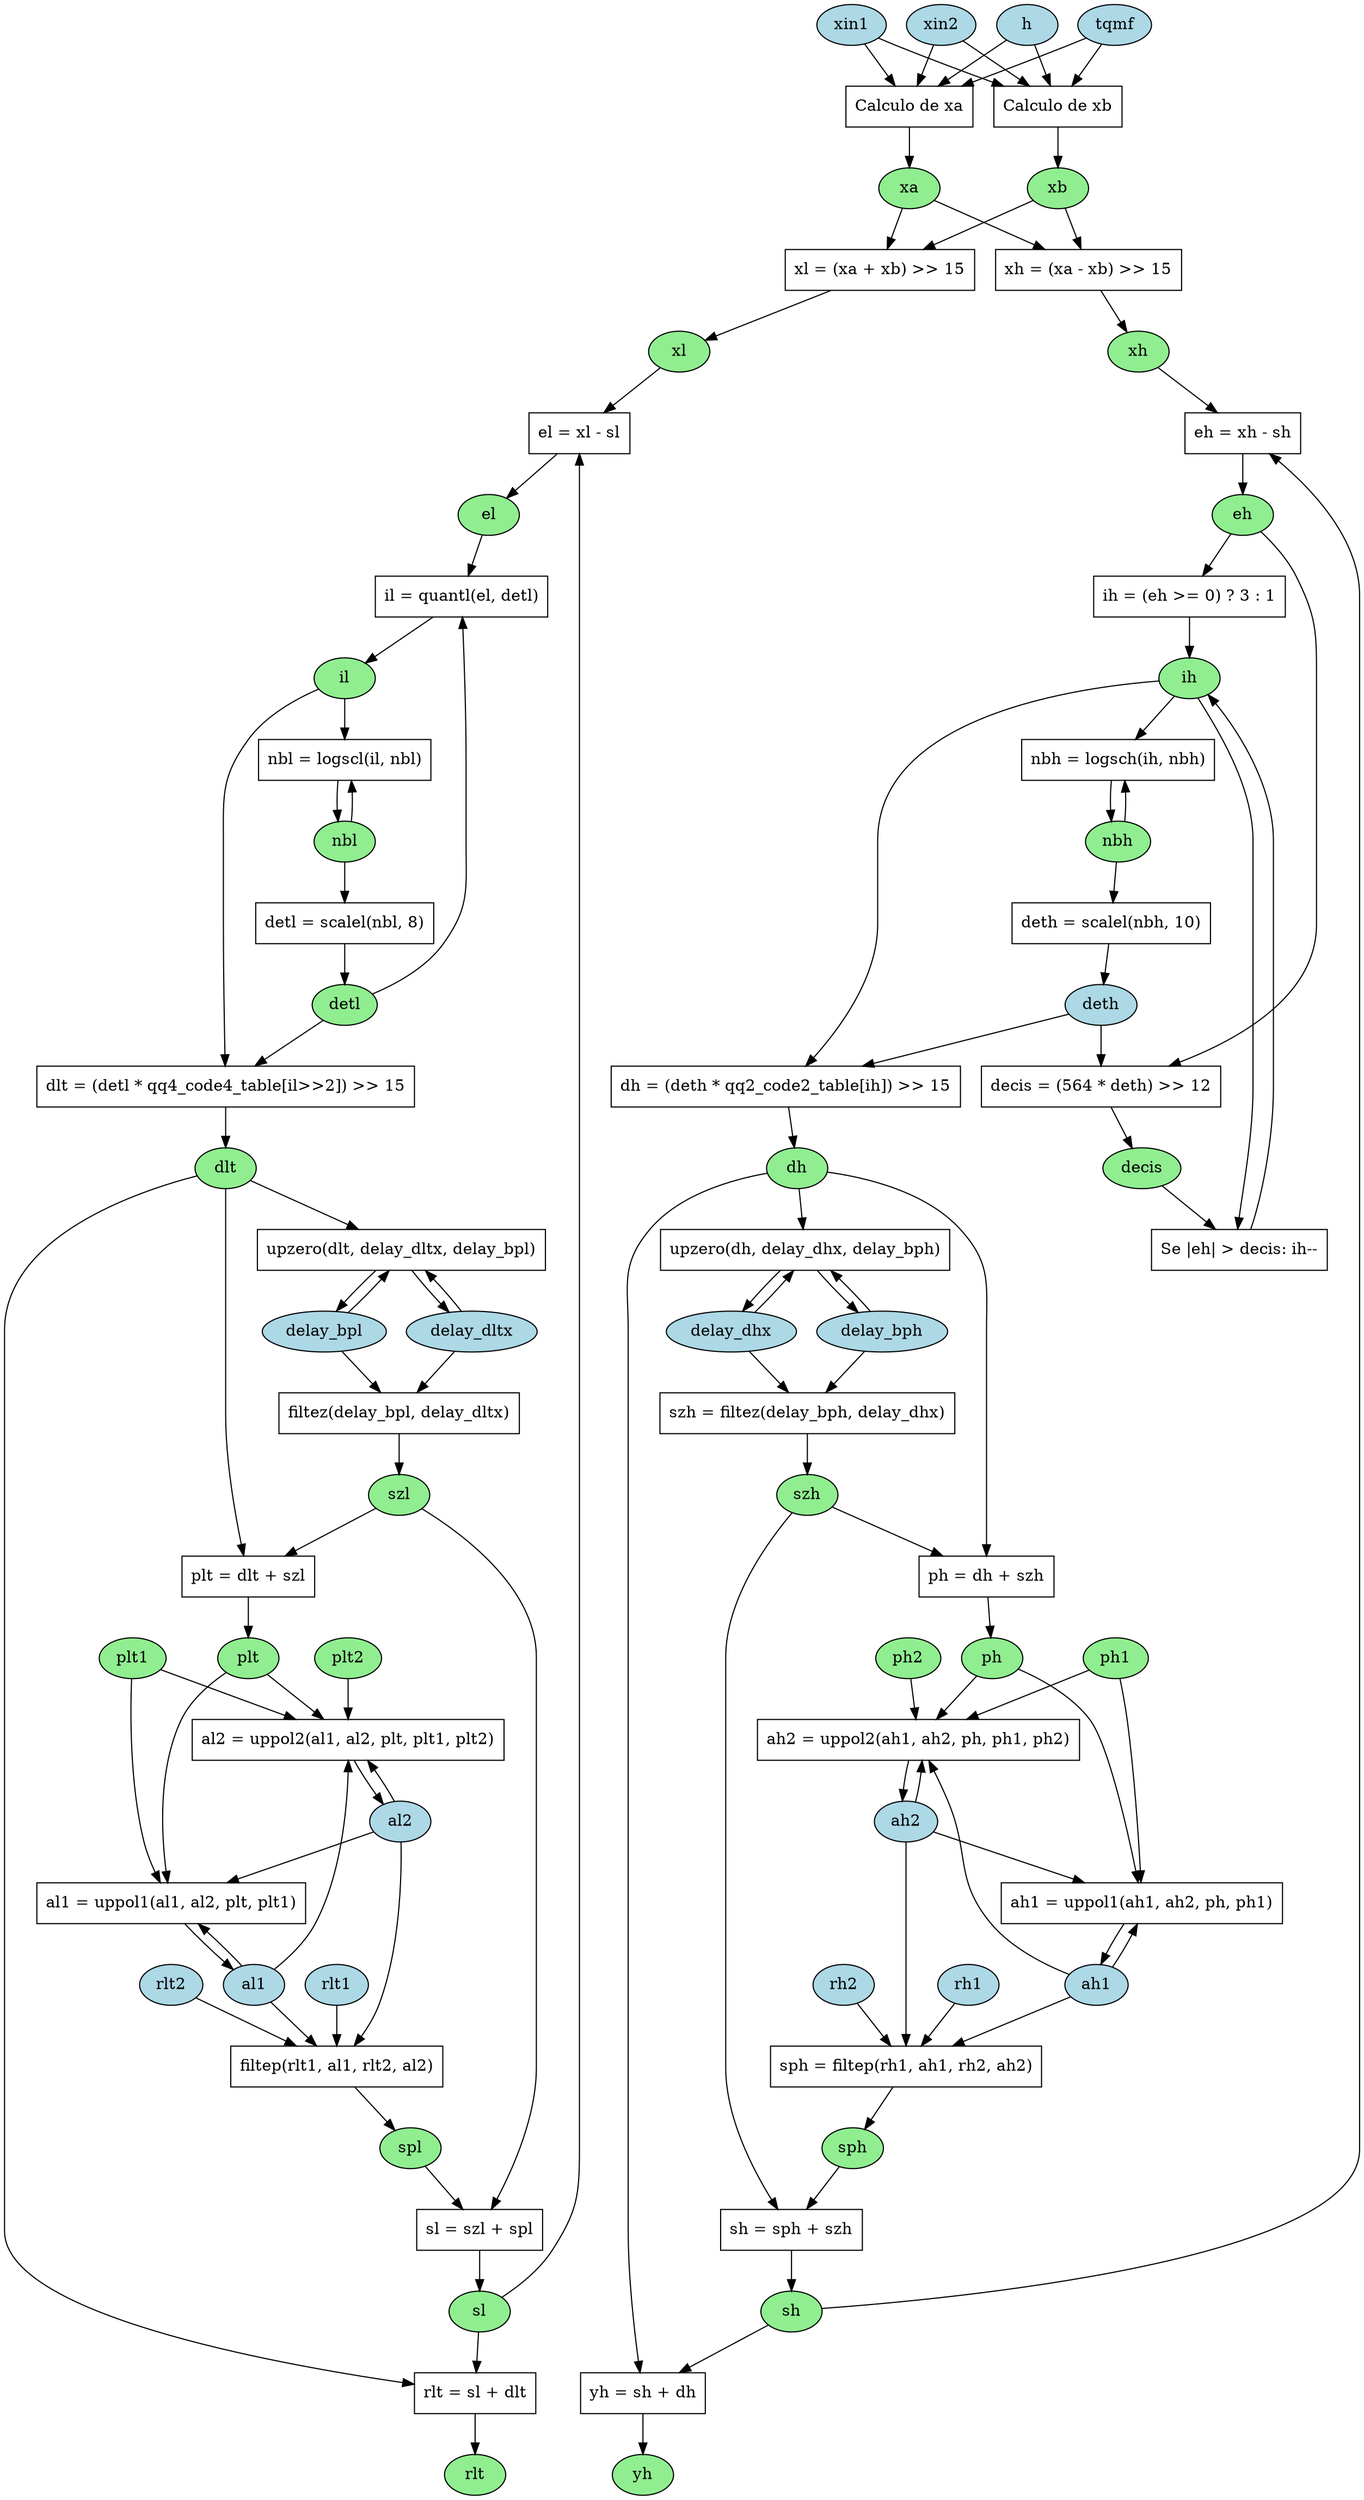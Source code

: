 digraph encode_DFG {
    node [shape=ellipse, style=filled, fillcolor=lightblue];
    xin1; xin2; h; tqmf; delay_bpl; delay_dltx; rlt1; al1; rlt2; al2; deth; delay_bph; delay_dhx; rh1; ah1; rh2; ah2;

    node [shape=box, style="", fillcolor=""];
    op_xa [label="Calculo de xa"];
    op_xb [label="Calculo de xb"];
    op_xl [label="xl = (xa + xb) >> 15"];
    op_xh [label="xh = (xa - xb) >> 15"];
    op_szl [label="filtez(delay_bpl, delay_dltx)"];
    op_spl [label="filtep(rlt1, al1, rlt2, al2)"];
    op_sl [label="sl = szl + spl"];
    op_el [label="el = xl - sl"];
    op_il [label="il = quantl(el, detl)"];
    op_dlt [label="dlt = (detl * qq4_code4_table[il>>2]) >> 15"];
    op_nbl [label="nbl = logscl(il, nbl)"];
    op_detl [label="detl = scalel(nbl, 8)"];
    op_plt [label="plt = dlt + szl"];
    op_upzero [label="upzero(dlt, delay_dltx, delay_bpl)"];
    op_uppol2_lower [label="al2 = uppol2(al1, al2, plt, plt1, plt2)"];
    op_uppol1_lower [label="al1 = uppol1(al1, al2, plt, plt1)"];
    op_rlt [label="rlt = sl + dlt"];

    op_szh [label="szh = filtez(delay_bph, delay_dhx)"];
    op_sph [label="sph = filtep(rh1, ah1, rh2, ah2)"];
    op_sh [label="sh = sph + szh"];
    op_eh [label="eh = xh - sh"];
    op_ih_cond [label="ih = (eh >= 0) ? 3 : 1"];
    op_decis [label="decis = (564 * deth) >> 12"];
    op_ih_decrement [label="Se |eh| > decis: ih--"];
    op_dh [label="dh = (deth * qq2_code2_table[ih]) >> 15"];
    op_nbh [label="nbh = logsch(ih, nbh)"];
    op_deth [label="deth = scalel(nbh, 10)"];
    op_ph [label="ph = dh + szh"];
    op_upzero_high [label="upzero(dh, delay_dhx, delay_bph)"];
    op_uppol2_high [label="ah2 = uppol2(ah1, ah2, ph, ph1, ph2)"];
    op_uppol1_high [label="ah1 = uppol1(ah1, ah2, ph, ph1)"];
    op_yh [label="yh = sh + dh"];

    node [shape=ellipse, style=filled, fillcolor=lightgreen];
    xa; xb; xl; xh; szl; spl; sl; el; il; dlt; nbl; detl; plt; al2; al1; rlt;
    szh; sph; sh; eh; ih; decis; dh; nbh; deth; ph; ah2; ah1; yh;

    xin1 -> op_xa;
    xin2 -> op_xa;
    h -> op_xa;
    tqmf -> op_xa;
    xin1 -> op_xb;
    xin2 -> op_xb;
    h -> op_xb;
    tqmf -> op_xb;

    op_xa -> xa;
    op_xb -> xb;

    xa -> op_xl;
    xb -> op_xl;
    xa -> op_xh;
    xb -> op_xh;

    op_xl -> xl;
    op_xh -> xh;

    xl -> op_el;
    delay_bpl -> op_szl;
    delay_dltx -> op_szl;
    op_szl -> szl;
    rlt1 -> op_spl;
    al1 -> op_spl;
    rlt2 -> op_spl;
    al2 -> op_spl;
    op_spl -> spl;
    szl -> op_sl;
    spl -> op_sl;
    op_sl -> sl;
    sl -> op_el;
    op_el -> el;
    el -> op_il;
    detl -> op_il;
    op_il -> il;
    il -> op_dlt;
    detl -> op_dlt;
    op_dlt -> dlt;
    il -> op_nbl;
    nbl -> op_nbl;
    op_nbl -> nbl;
    nbl -> op_detl;
    op_detl -> detl;
    dlt -> op_plt;
    szl -> op_plt;
    op_plt -> plt;
    dlt -> op_upzero;
    delay_dltx -> op_upzero;
    delay_bpl -> op_upzero;
    op_upzero -> delay_bpl;
    op_upzero -> delay_dltx;
    plt -> op_uppol2_lower;
    plt1 -> op_uppol2_lower;
    plt2 -> op_uppol2_lower;
    al1 -> op_uppol2_lower;
    al2 -> op_uppol2_lower;
    op_uppol2_lower -> al2;
    plt -> op_uppol1_lower;
    plt1 -> op_uppol1_lower;
    al1 -> op_uppol1_lower;
    al2 -> op_uppol1_lower;
    op_uppol1_lower -> al1;
    sl -> op_rlt;
    dlt -> op_rlt;
    op_rlt -> rlt;

    delay_bph -> op_szh;
    delay_dhx -> op_szh;
    op_szh -> szh;
    rh1 -> op_sph;
    ah1 -> op_sph;
    rh2 -> op_sph;
    ah2 -> op_sph;
    op_sph -> sph;
    sph -> op_sh;
    szh -> op_sh;
    op_sh -> sh;
    xh -> op_eh;
    sh -> op_eh;
    op_eh -> eh;
    eh -> op_ih_cond;
    op_ih_cond -> ih;
    eh -> op_decis;
    deth -> op_decis;
    op_decis -> decis;
    decis -> op_ih_decrement;
    ih -> op_ih_decrement;
    op_ih_decrement -> ih;
    ih -> op_dh;
    deth -> op_dh;
    op_dh -> dh;
    ih -> op_nbh;
    nbh -> op_nbh;
    op_nbh -> nbh;
    nbh -> op_deth;
    op_deth -> deth;
    dh -> op_ph;
    szh -> op_ph;
    op_ph -> ph;
    dh -> op_upzero_high;
    delay_dhx -> op_upzero_high;
    delay_bph -> op_upzero_high;
    op_upzero_high -> delay_bph;
    op_upzero_high -> delay_dhx;
    ph -> op_uppol2_high;
    ph1 -> op_uppol2_high;
    ph2 -> op_uppol2_high;
    ah1 -> op_uppol2_high;
    ah2 -> op_uppol2_high;
    op_uppol2_high -> ah2;
    ph -> op_uppol1_high;
    ph1 -> op_uppol1_high;
    ah1 -> op_uppol1_high;
    ah2 -> op_uppol1_high;
    op_uppol1_high -> ah1;
    sh -> op_yh;
    dh -> op_yh;
    op_yh -> yh;
}